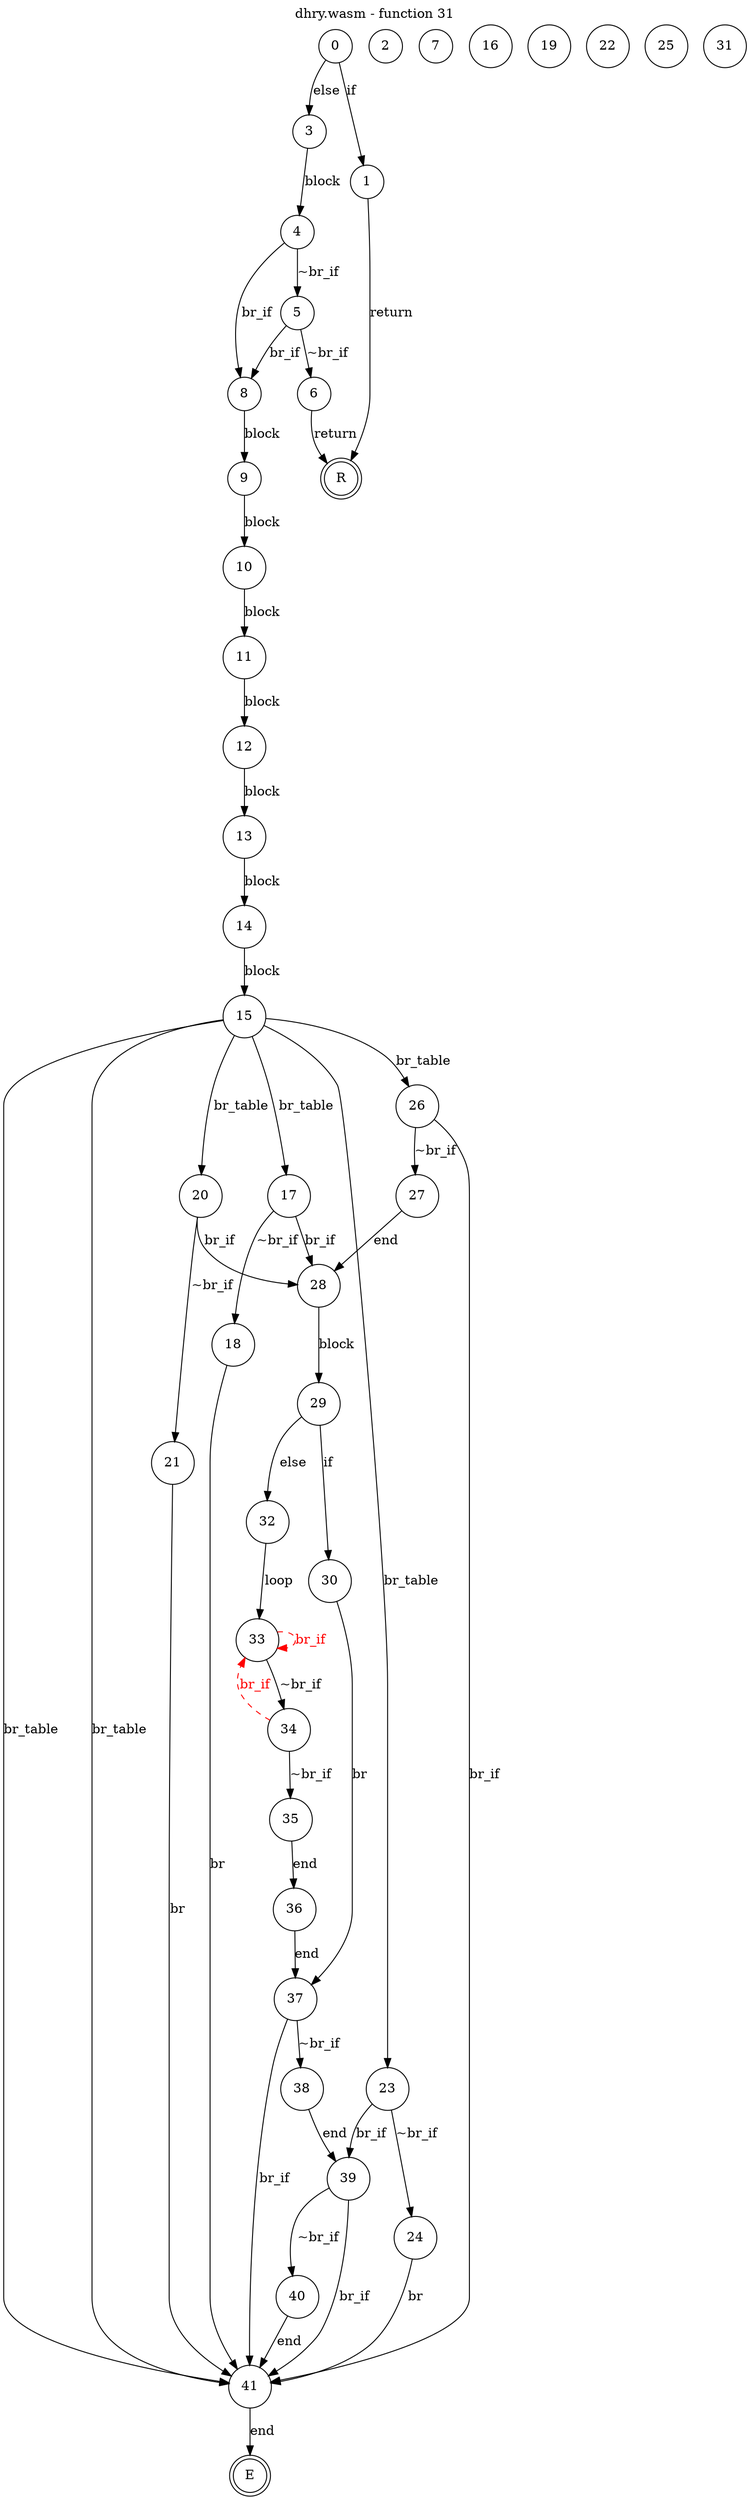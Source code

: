 digraph finite_state_machine {
    label = "dhry.wasm - function 31"
    labelloc =  t
    labelfontsize = 16
    labelfontcolor = black
    labelfontname = "Helvetica"
    node [shape = doublecircle]; E R ;
node [shape=circle, fontcolor=black, style="", label="0"]0
node [shape=circle, fontcolor=black, style="", label="1"]1
node [shape=circle, fontcolor=black, style="", label="2"]2
node [shape=circle, fontcolor=black, style="", label="3"]3
node [shape=circle, fontcolor=black, style="", label="4"]4
node [shape=circle, fontcolor=black, style="", label="5"]5
node [shape=circle, fontcolor=black, style="", label="6"]6
node [shape=circle, fontcolor=black, style="", label="7"]7
node [shape=circle, fontcolor=black, style="", label="8"]8
node [shape=circle, fontcolor=black, style="", label="9"]9
node [shape=circle, fontcolor=black, style="", label="10"]10
node [shape=circle, fontcolor=black, style="", label="11"]11
node [shape=circle, fontcolor=black, style="", label="12"]12
node [shape=circle, fontcolor=black, style="", label="13"]13
node [shape=circle, fontcolor=black, style="", label="14"]14
node [shape=circle, fontcolor=black, style="", label="15"]15
node [shape=circle, fontcolor=black, style="", label="16"]16
node [shape=circle, fontcolor=black, style="", label="17"]17
node [shape=circle, fontcolor=black, style="", label="18"]18
node [shape=circle, fontcolor=black, style="", label="19"]19
node [shape=circle, fontcolor=black, style="", label="20"]20
node [shape=circle, fontcolor=black, style="", label="21"]21
node [shape=circle, fontcolor=black, style="", label="22"]22
node [shape=circle, fontcolor=black, style="", label="23"]23
node [shape=circle, fontcolor=black, style="", label="24"]24
node [shape=circle, fontcolor=black, style="", label="25"]25
node [shape=circle, fontcolor=black, style="", label="26"]26
node [shape=circle, fontcolor=black, style="", label="27"]27
node [shape=circle, fontcolor=black, style="", label="28"]28
node [shape=circle, fontcolor=black, style="", label="29"]29
node [shape=circle, fontcolor=black, style="", label="30"]30
node [shape=circle, fontcolor=black, style="", label="31"]31
node [shape=circle, fontcolor=black, style="", label="32"]32
node [shape=circle, fontcolor=black, style="", label="33"]33
node [shape=circle, fontcolor=black, style="", label="34"]34
node [shape=circle, fontcolor=black, style="", label="35"]35
node [shape=circle, fontcolor=black, style="", label="36"]36
node [shape=circle, fontcolor=black, style="", label="37"]37
node [shape=circle, fontcolor=black, style="", label="38"]38
node [shape=circle, fontcolor=black, style="", label="39"]39
node [shape=circle, fontcolor=black, style="", label="40"]40
node [shape=circle, fontcolor=black, style="", label="41"]41
node [shape=circle, fontcolor=black, style="", label="E"]E
node [shape=circle, fontcolor=black, style="", label="R"]R
    0 -> 1[label="if"];
    0 -> 3[label="else"];
    1 -> R[label="return"];
    3 -> 4[label="block"];
    4 -> 5[label="~br_if"];
    4 -> 8[label="br_if"];
    5 -> 6[label="~br_if"];
    5 -> 8[label="br_if"];
    6 -> R[label="return"];
    8 -> 9[label="block"];
    9 -> 10[label="block"];
    10 -> 11[label="block"];
    11 -> 12[label="block"];
    12 -> 13[label="block"];
    13 -> 14[label="block"];
    14 -> 15[label="block"];
    15 -> 17[label="br_table"];
    15 -> 20[label="br_table"];
    15 -> 41[label="br_table"];
    15 -> 23[label="br_table"];
    15 -> 26[label="br_table"];
    15 -> 41[label="br_table"];
    17 -> 18[label="~br_if"];
    17 -> 28[label="br_if"];
    18 -> 41[label="br"];
    20 -> 21[label="~br_if"];
    20 -> 28[label="br_if"];
    21 -> 41[label="br"];
    23 -> 24[label="~br_if"];
    23 -> 39[label="br_if"];
    24 -> 41[label="br"];
    26 -> 27[label="~br_if"];
    26 -> 41[label="br_if"];
    27 -> 28[label="end"];
    28 -> 29[label="block"];
    29 -> 30[label="if"];
    29 -> 32[label="else"];
    30 -> 37[label="br"];
    32 -> 33[label="loop"];
    33 -> 34[label="~br_if"];
    33 -> 33[style="dashed" color="red" fontcolor="red" label="br_if"];
    34 -> 35[label="~br_if"];
    34 -> 33[style="dashed" color="red" fontcolor="red" label="br_if"];
    35 -> 36[label="end"];
    36 -> 37[label="end"];
    37 -> 38[label="~br_if"];
    37 -> 41[label="br_if"];
    38 -> 39[label="end"];
    39 -> 40[label="~br_if"];
    39 -> 41[label="br_if"];
    40 -> 41[label="end"];
    41 -> E[label="end"];
}
